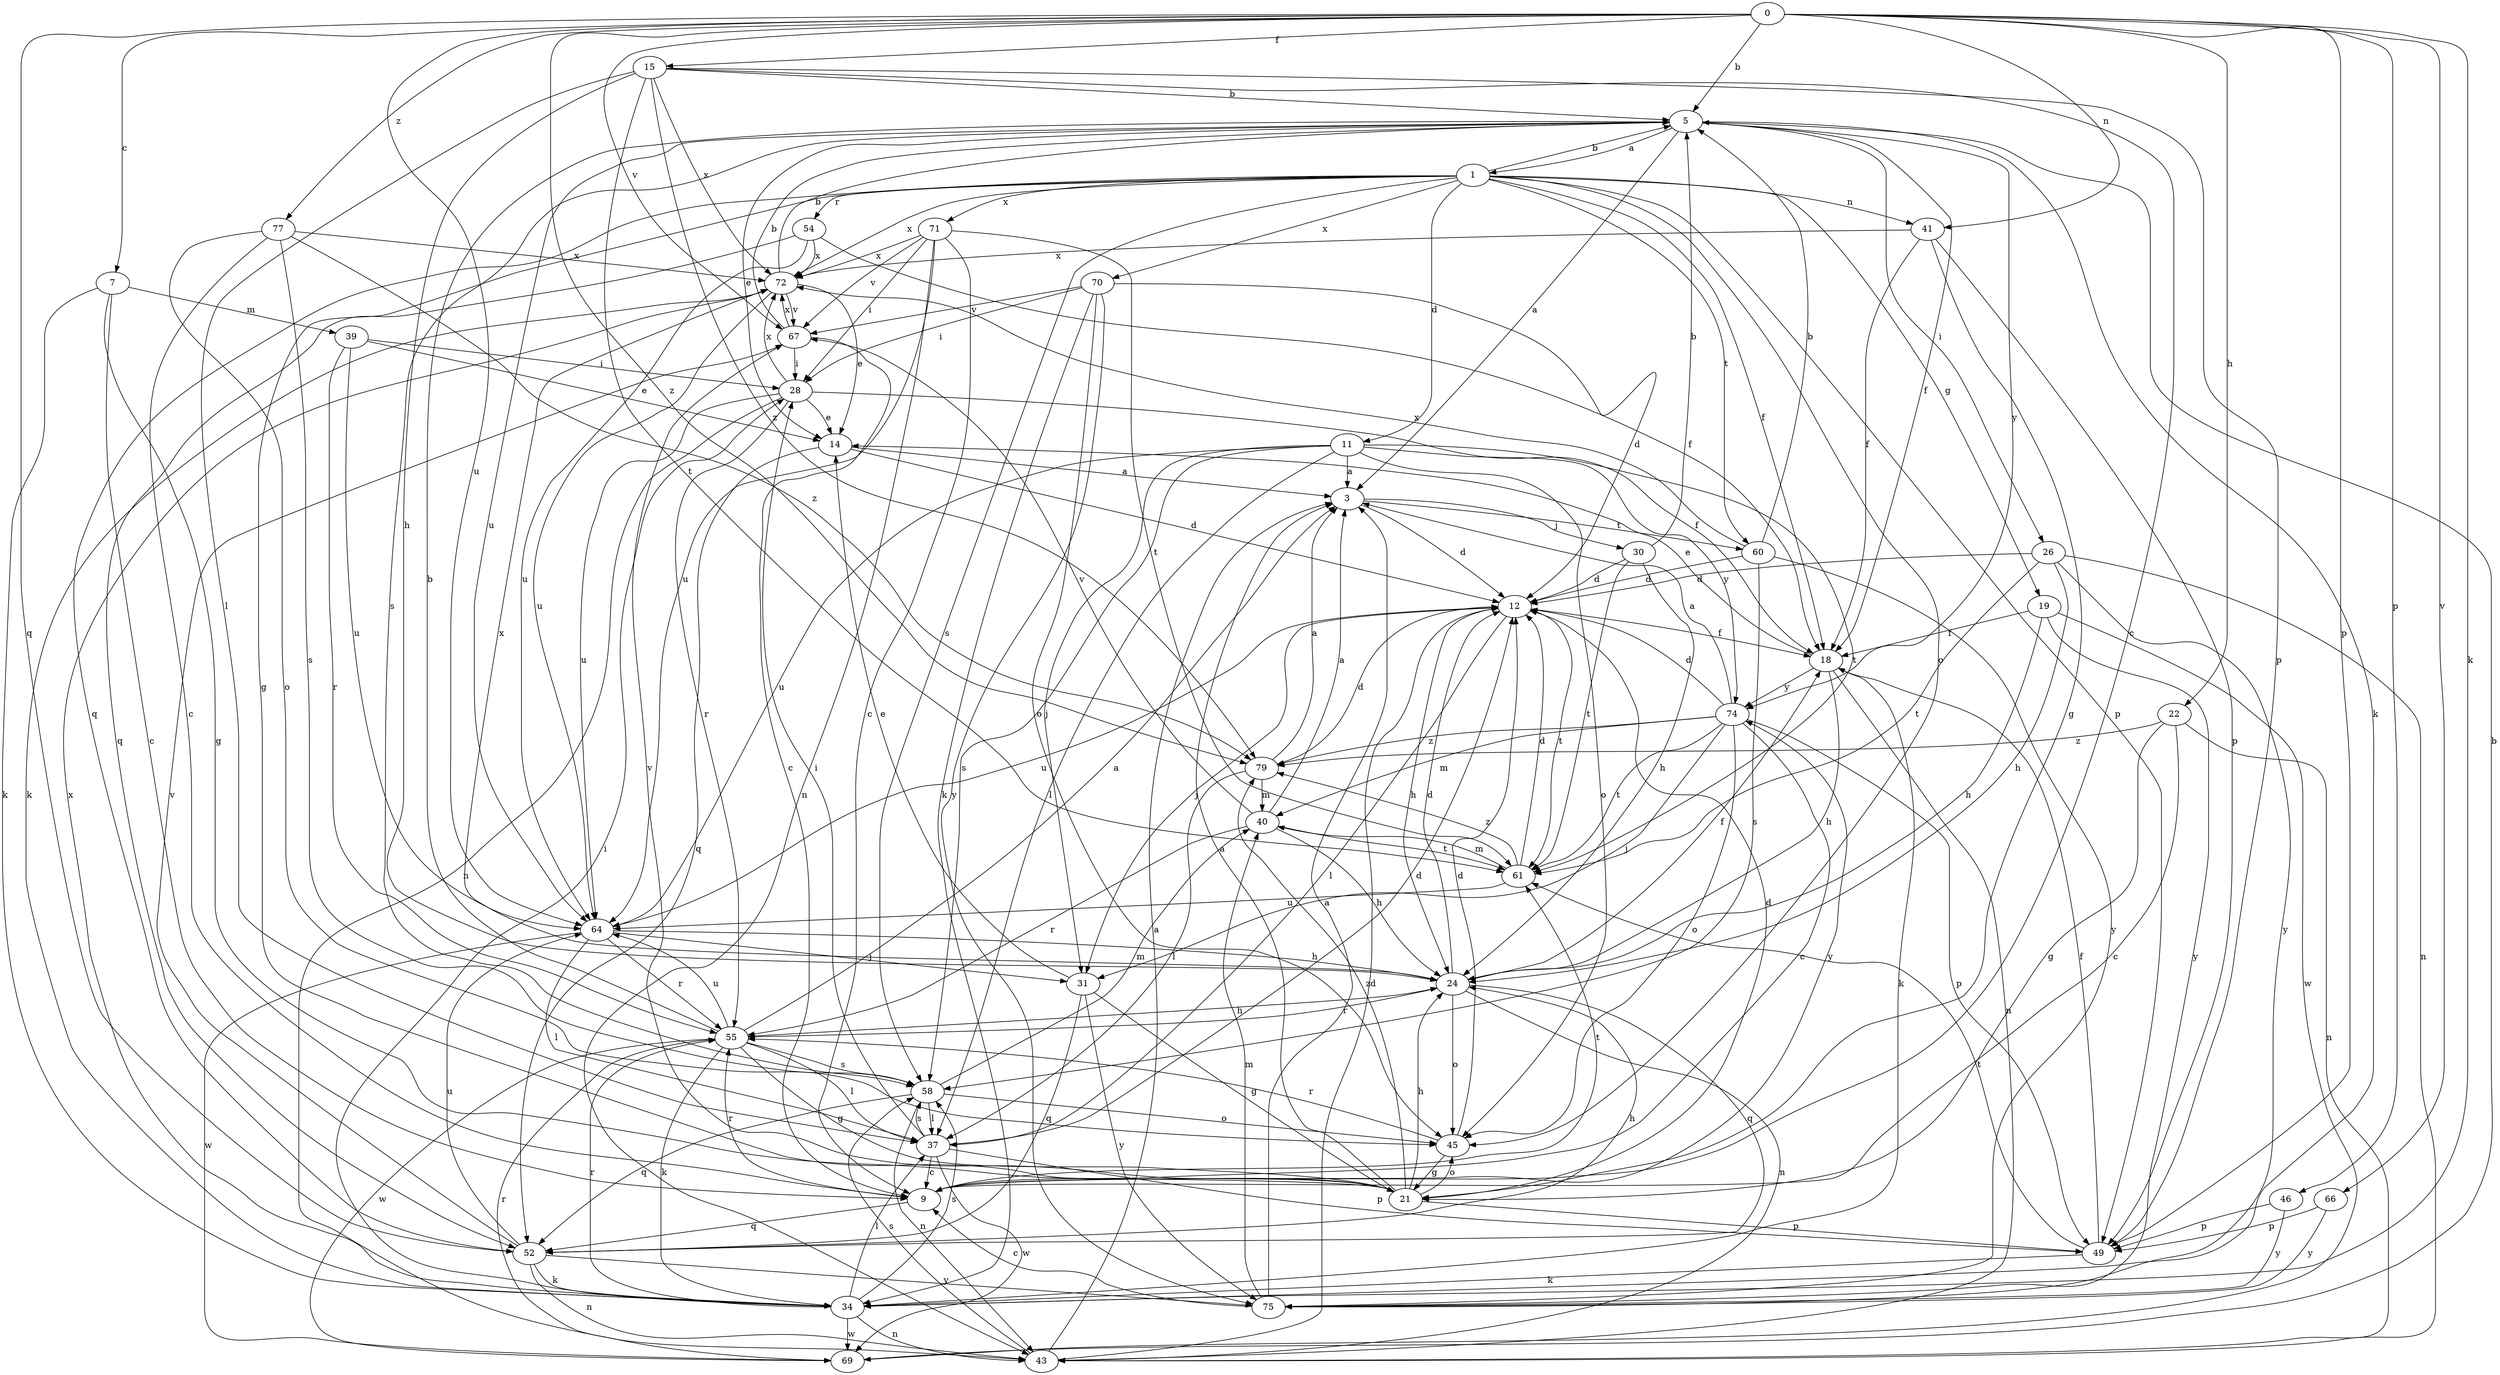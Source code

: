 strict digraph  {
0;
1;
3;
5;
7;
9;
11;
12;
14;
15;
18;
19;
21;
22;
24;
26;
28;
30;
31;
34;
37;
39;
40;
41;
43;
45;
46;
49;
52;
54;
55;
58;
60;
61;
64;
66;
67;
69;
70;
71;
72;
74;
75;
77;
79;
0 -> 5  [label=b];
0 -> 7  [label=c];
0 -> 15  [label=f];
0 -> 22  [label=h];
0 -> 34  [label=k];
0 -> 41  [label=n];
0 -> 46  [label=p];
0 -> 49  [label=p];
0 -> 52  [label=q];
0 -> 64  [label=u];
0 -> 66  [label=v];
0 -> 67  [label=v];
0 -> 77  [label=z];
0 -> 79  [label=z];
1 -> 5  [label=b];
1 -> 11  [label=d];
1 -> 18  [label=f];
1 -> 19  [label=g];
1 -> 21  [label=g];
1 -> 41  [label=n];
1 -> 45  [label=o];
1 -> 49  [label=p];
1 -> 52  [label=q];
1 -> 54  [label=r];
1 -> 58  [label=s];
1 -> 60  [label=t];
1 -> 70  [label=x];
1 -> 71  [label=x];
1 -> 72  [label=x];
3 -> 12  [label=d];
3 -> 30  [label=j];
3 -> 60  [label=t];
5 -> 1  [label=a];
5 -> 3  [label=a];
5 -> 14  [label=e];
5 -> 18  [label=f];
5 -> 26  [label=i];
5 -> 34  [label=k];
5 -> 58  [label=s];
5 -> 64  [label=u];
5 -> 74  [label=y];
7 -> 9  [label=c];
7 -> 21  [label=g];
7 -> 34  [label=k];
7 -> 39  [label=m];
9 -> 52  [label=q];
9 -> 55  [label=r];
9 -> 61  [label=t];
9 -> 74  [label=y];
11 -> 3  [label=a];
11 -> 31  [label=j];
11 -> 37  [label=l];
11 -> 45  [label=o];
11 -> 58  [label=s];
11 -> 61  [label=t];
11 -> 64  [label=u];
11 -> 74  [label=y];
12 -> 18  [label=f];
12 -> 24  [label=h];
12 -> 31  [label=j];
12 -> 37  [label=l];
12 -> 61  [label=t];
12 -> 64  [label=u];
14 -> 3  [label=a];
14 -> 12  [label=d];
14 -> 52  [label=q];
15 -> 5  [label=b];
15 -> 9  [label=c];
15 -> 24  [label=h];
15 -> 37  [label=l];
15 -> 49  [label=p];
15 -> 61  [label=t];
15 -> 72  [label=x];
15 -> 79  [label=z];
18 -> 14  [label=e];
18 -> 24  [label=h];
18 -> 34  [label=k];
18 -> 43  [label=n];
18 -> 74  [label=y];
19 -> 18  [label=f];
19 -> 24  [label=h];
19 -> 69  [label=w];
19 -> 75  [label=y];
21 -> 3  [label=a];
21 -> 12  [label=d];
21 -> 24  [label=h];
21 -> 45  [label=o];
21 -> 49  [label=p];
21 -> 67  [label=v];
21 -> 79  [label=z];
22 -> 9  [label=c];
22 -> 21  [label=g];
22 -> 43  [label=n];
22 -> 79  [label=z];
24 -> 12  [label=d];
24 -> 18  [label=f];
24 -> 43  [label=n];
24 -> 45  [label=o];
24 -> 52  [label=q];
24 -> 55  [label=r];
24 -> 72  [label=x];
26 -> 12  [label=d];
26 -> 24  [label=h];
26 -> 43  [label=n];
26 -> 61  [label=t];
26 -> 75  [label=y];
28 -> 14  [label=e];
28 -> 18  [label=f];
28 -> 43  [label=n];
28 -> 55  [label=r];
28 -> 64  [label=u];
28 -> 72  [label=x];
30 -> 5  [label=b];
30 -> 12  [label=d];
30 -> 24  [label=h];
30 -> 61  [label=t];
31 -> 14  [label=e];
31 -> 21  [label=g];
31 -> 52  [label=q];
31 -> 75  [label=y];
34 -> 28  [label=i];
34 -> 37  [label=l];
34 -> 43  [label=n];
34 -> 55  [label=r];
34 -> 58  [label=s];
34 -> 69  [label=w];
34 -> 72  [label=x];
37 -> 9  [label=c];
37 -> 12  [label=d];
37 -> 28  [label=i];
37 -> 49  [label=p];
37 -> 58  [label=s];
37 -> 69  [label=w];
39 -> 14  [label=e];
39 -> 28  [label=i];
39 -> 55  [label=r];
39 -> 64  [label=u];
40 -> 3  [label=a];
40 -> 24  [label=h];
40 -> 55  [label=r];
40 -> 61  [label=t];
40 -> 67  [label=v];
41 -> 18  [label=f];
41 -> 21  [label=g];
41 -> 49  [label=p];
41 -> 72  [label=x];
43 -> 3  [label=a];
43 -> 12  [label=d];
43 -> 58  [label=s];
45 -> 12  [label=d];
45 -> 21  [label=g];
45 -> 55  [label=r];
46 -> 49  [label=p];
46 -> 75  [label=y];
49 -> 18  [label=f];
49 -> 34  [label=k];
49 -> 61  [label=t];
52 -> 24  [label=h];
52 -> 34  [label=k];
52 -> 43  [label=n];
52 -> 64  [label=u];
52 -> 67  [label=v];
52 -> 75  [label=y];
54 -> 18  [label=f];
54 -> 52  [label=q];
54 -> 64  [label=u];
54 -> 72  [label=x];
55 -> 3  [label=a];
55 -> 5  [label=b];
55 -> 21  [label=g];
55 -> 24  [label=h];
55 -> 34  [label=k];
55 -> 37  [label=l];
55 -> 58  [label=s];
55 -> 64  [label=u];
55 -> 69  [label=w];
58 -> 37  [label=l];
58 -> 40  [label=m];
58 -> 43  [label=n];
58 -> 45  [label=o];
58 -> 52  [label=q];
60 -> 5  [label=b];
60 -> 12  [label=d];
60 -> 58  [label=s];
60 -> 72  [label=x];
60 -> 75  [label=y];
61 -> 12  [label=d];
61 -> 40  [label=m];
61 -> 64  [label=u];
61 -> 79  [label=z];
64 -> 24  [label=h];
64 -> 31  [label=j];
64 -> 37  [label=l];
64 -> 55  [label=r];
64 -> 69  [label=w];
66 -> 49  [label=p];
66 -> 75  [label=y];
67 -> 5  [label=b];
67 -> 9  [label=c];
67 -> 28  [label=i];
67 -> 72  [label=x];
69 -> 5  [label=b];
69 -> 55  [label=r];
70 -> 12  [label=d];
70 -> 28  [label=i];
70 -> 34  [label=k];
70 -> 45  [label=o];
70 -> 67  [label=v];
70 -> 75  [label=y];
71 -> 9  [label=c];
71 -> 28  [label=i];
71 -> 43  [label=n];
71 -> 61  [label=t];
71 -> 64  [label=u];
71 -> 67  [label=v];
71 -> 72  [label=x];
72 -> 5  [label=b];
72 -> 14  [label=e];
72 -> 34  [label=k];
72 -> 64  [label=u];
72 -> 67  [label=v];
74 -> 3  [label=a];
74 -> 9  [label=c];
74 -> 12  [label=d];
74 -> 31  [label=j];
74 -> 40  [label=m];
74 -> 45  [label=o];
74 -> 49  [label=p];
74 -> 61  [label=t];
74 -> 79  [label=z];
75 -> 3  [label=a];
75 -> 9  [label=c];
75 -> 40  [label=m];
77 -> 9  [label=c];
77 -> 45  [label=o];
77 -> 58  [label=s];
77 -> 72  [label=x];
77 -> 79  [label=z];
79 -> 3  [label=a];
79 -> 12  [label=d];
79 -> 37  [label=l];
79 -> 40  [label=m];
}

